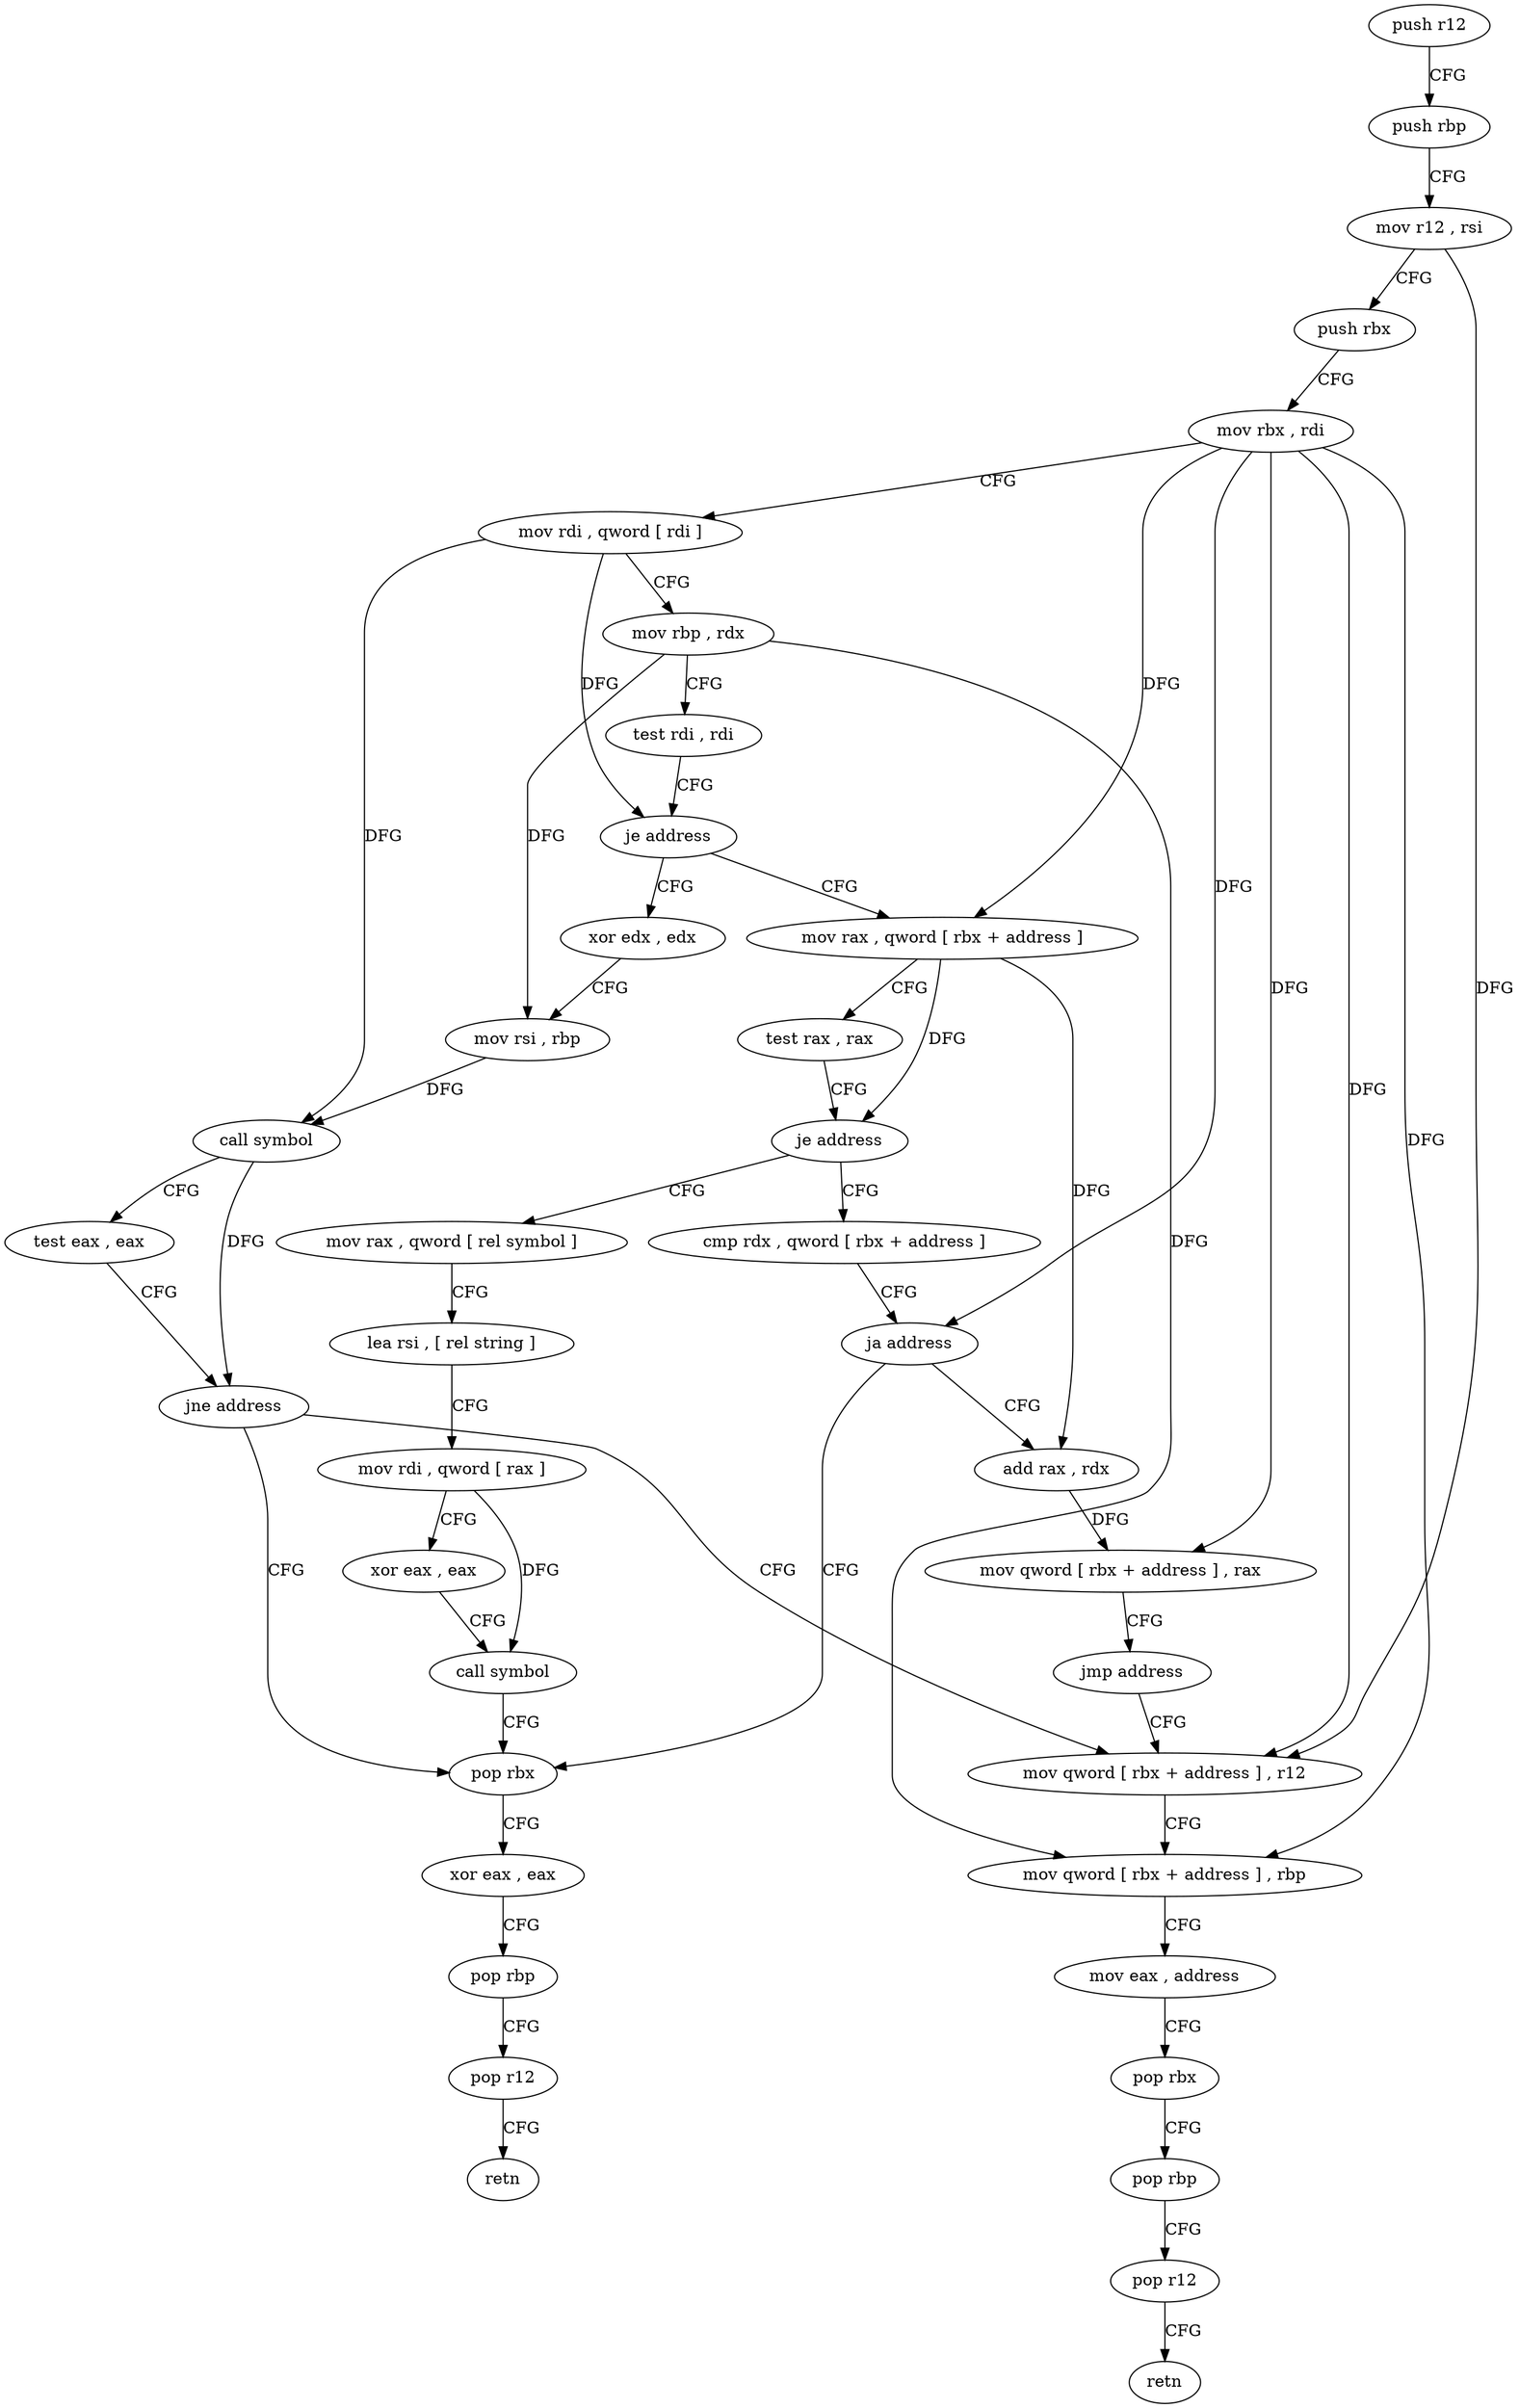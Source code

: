 digraph "func" {
"108688" [label = "push r12" ]
"108690" [label = "push rbp" ]
"108691" [label = "mov r12 , rsi" ]
"108694" [label = "push rbx" ]
"108695" [label = "mov rbx , rdi" ]
"108698" [label = "mov rdi , qword [ rdi ]" ]
"108701" [label = "mov rbp , rdx" ]
"108704" [label = "test rdi , rdi" ]
"108707" [label = "je address" ]
"108784" [label = "mov rax , qword [ rbx + address ]" ]
"108709" [label = "xor edx , edx" ]
"108788" [label = "test rax , rax" ]
"108791" [label = "je address" ]
"108744" [label = "mov rax , qword [ rel symbol ]" ]
"108793" [label = "cmp rdx , qword [ rbx + address ]" ]
"108711" [label = "mov rsi , rbp" ]
"108714" [label = "call symbol" ]
"108719" [label = "test eax , eax" ]
"108721" [label = "jne address" ]
"108768" [label = "pop rbx" ]
"108723" [label = "mov qword [ rbx + address ] , r12" ]
"108751" [label = "lea rsi , [ rel string ]" ]
"108758" [label = "mov rdi , qword [ rax ]" ]
"108761" [label = "xor eax , eax" ]
"108763" [label = "call symbol" ]
"108797" [label = "ja address" ]
"108799" [label = "add rax , rdx" ]
"108769" [label = "xor eax , eax" ]
"108771" [label = "pop rbp" ]
"108772" [label = "pop r12" ]
"108774" [label = "retn" ]
"108727" [label = "mov qword [ rbx + address ] , rbp" ]
"108731" [label = "mov eax , address" ]
"108736" [label = "pop rbx" ]
"108737" [label = "pop rbp" ]
"108738" [label = "pop r12" ]
"108740" [label = "retn" ]
"108802" [label = "mov qword [ rbx + address ] , rax" ]
"108806" [label = "jmp address" ]
"108688" -> "108690" [ label = "CFG" ]
"108690" -> "108691" [ label = "CFG" ]
"108691" -> "108694" [ label = "CFG" ]
"108691" -> "108723" [ label = "DFG" ]
"108694" -> "108695" [ label = "CFG" ]
"108695" -> "108698" [ label = "CFG" ]
"108695" -> "108784" [ label = "DFG" ]
"108695" -> "108797" [ label = "DFG" ]
"108695" -> "108723" [ label = "DFG" ]
"108695" -> "108727" [ label = "DFG" ]
"108695" -> "108802" [ label = "DFG" ]
"108698" -> "108701" [ label = "CFG" ]
"108698" -> "108707" [ label = "DFG" ]
"108698" -> "108714" [ label = "DFG" ]
"108701" -> "108704" [ label = "CFG" ]
"108701" -> "108711" [ label = "DFG" ]
"108701" -> "108727" [ label = "DFG" ]
"108704" -> "108707" [ label = "CFG" ]
"108707" -> "108784" [ label = "CFG" ]
"108707" -> "108709" [ label = "CFG" ]
"108784" -> "108788" [ label = "CFG" ]
"108784" -> "108791" [ label = "DFG" ]
"108784" -> "108799" [ label = "DFG" ]
"108709" -> "108711" [ label = "CFG" ]
"108788" -> "108791" [ label = "CFG" ]
"108791" -> "108744" [ label = "CFG" ]
"108791" -> "108793" [ label = "CFG" ]
"108744" -> "108751" [ label = "CFG" ]
"108793" -> "108797" [ label = "CFG" ]
"108711" -> "108714" [ label = "DFG" ]
"108714" -> "108719" [ label = "CFG" ]
"108714" -> "108721" [ label = "DFG" ]
"108719" -> "108721" [ label = "CFG" ]
"108721" -> "108768" [ label = "CFG" ]
"108721" -> "108723" [ label = "CFG" ]
"108768" -> "108769" [ label = "CFG" ]
"108723" -> "108727" [ label = "CFG" ]
"108751" -> "108758" [ label = "CFG" ]
"108758" -> "108761" [ label = "CFG" ]
"108758" -> "108763" [ label = "DFG" ]
"108761" -> "108763" [ label = "CFG" ]
"108763" -> "108768" [ label = "CFG" ]
"108797" -> "108768" [ label = "CFG" ]
"108797" -> "108799" [ label = "CFG" ]
"108799" -> "108802" [ label = "DFG" ]
"108769" -> "108771" [ label = "CFG" ]
"108771" -> "108772" [ label = "CFG" ]
"108772" -> "108774" [ label = "CFG" ]
"108727" -> "108731" [ label = "CFG" ]
"108731" -> "108736" [ label = "CFG" ]
"108736" -> "108737" [ label = "CFG" ]
"108737" -> "108738" [ label = "CFG" ]
"108738" -> "108740" [ label = "CFG" ]
"108802" -> "108806" [ label = "CFG" ]
"108806" -> "108723" [ label = "CFG" ]
}
